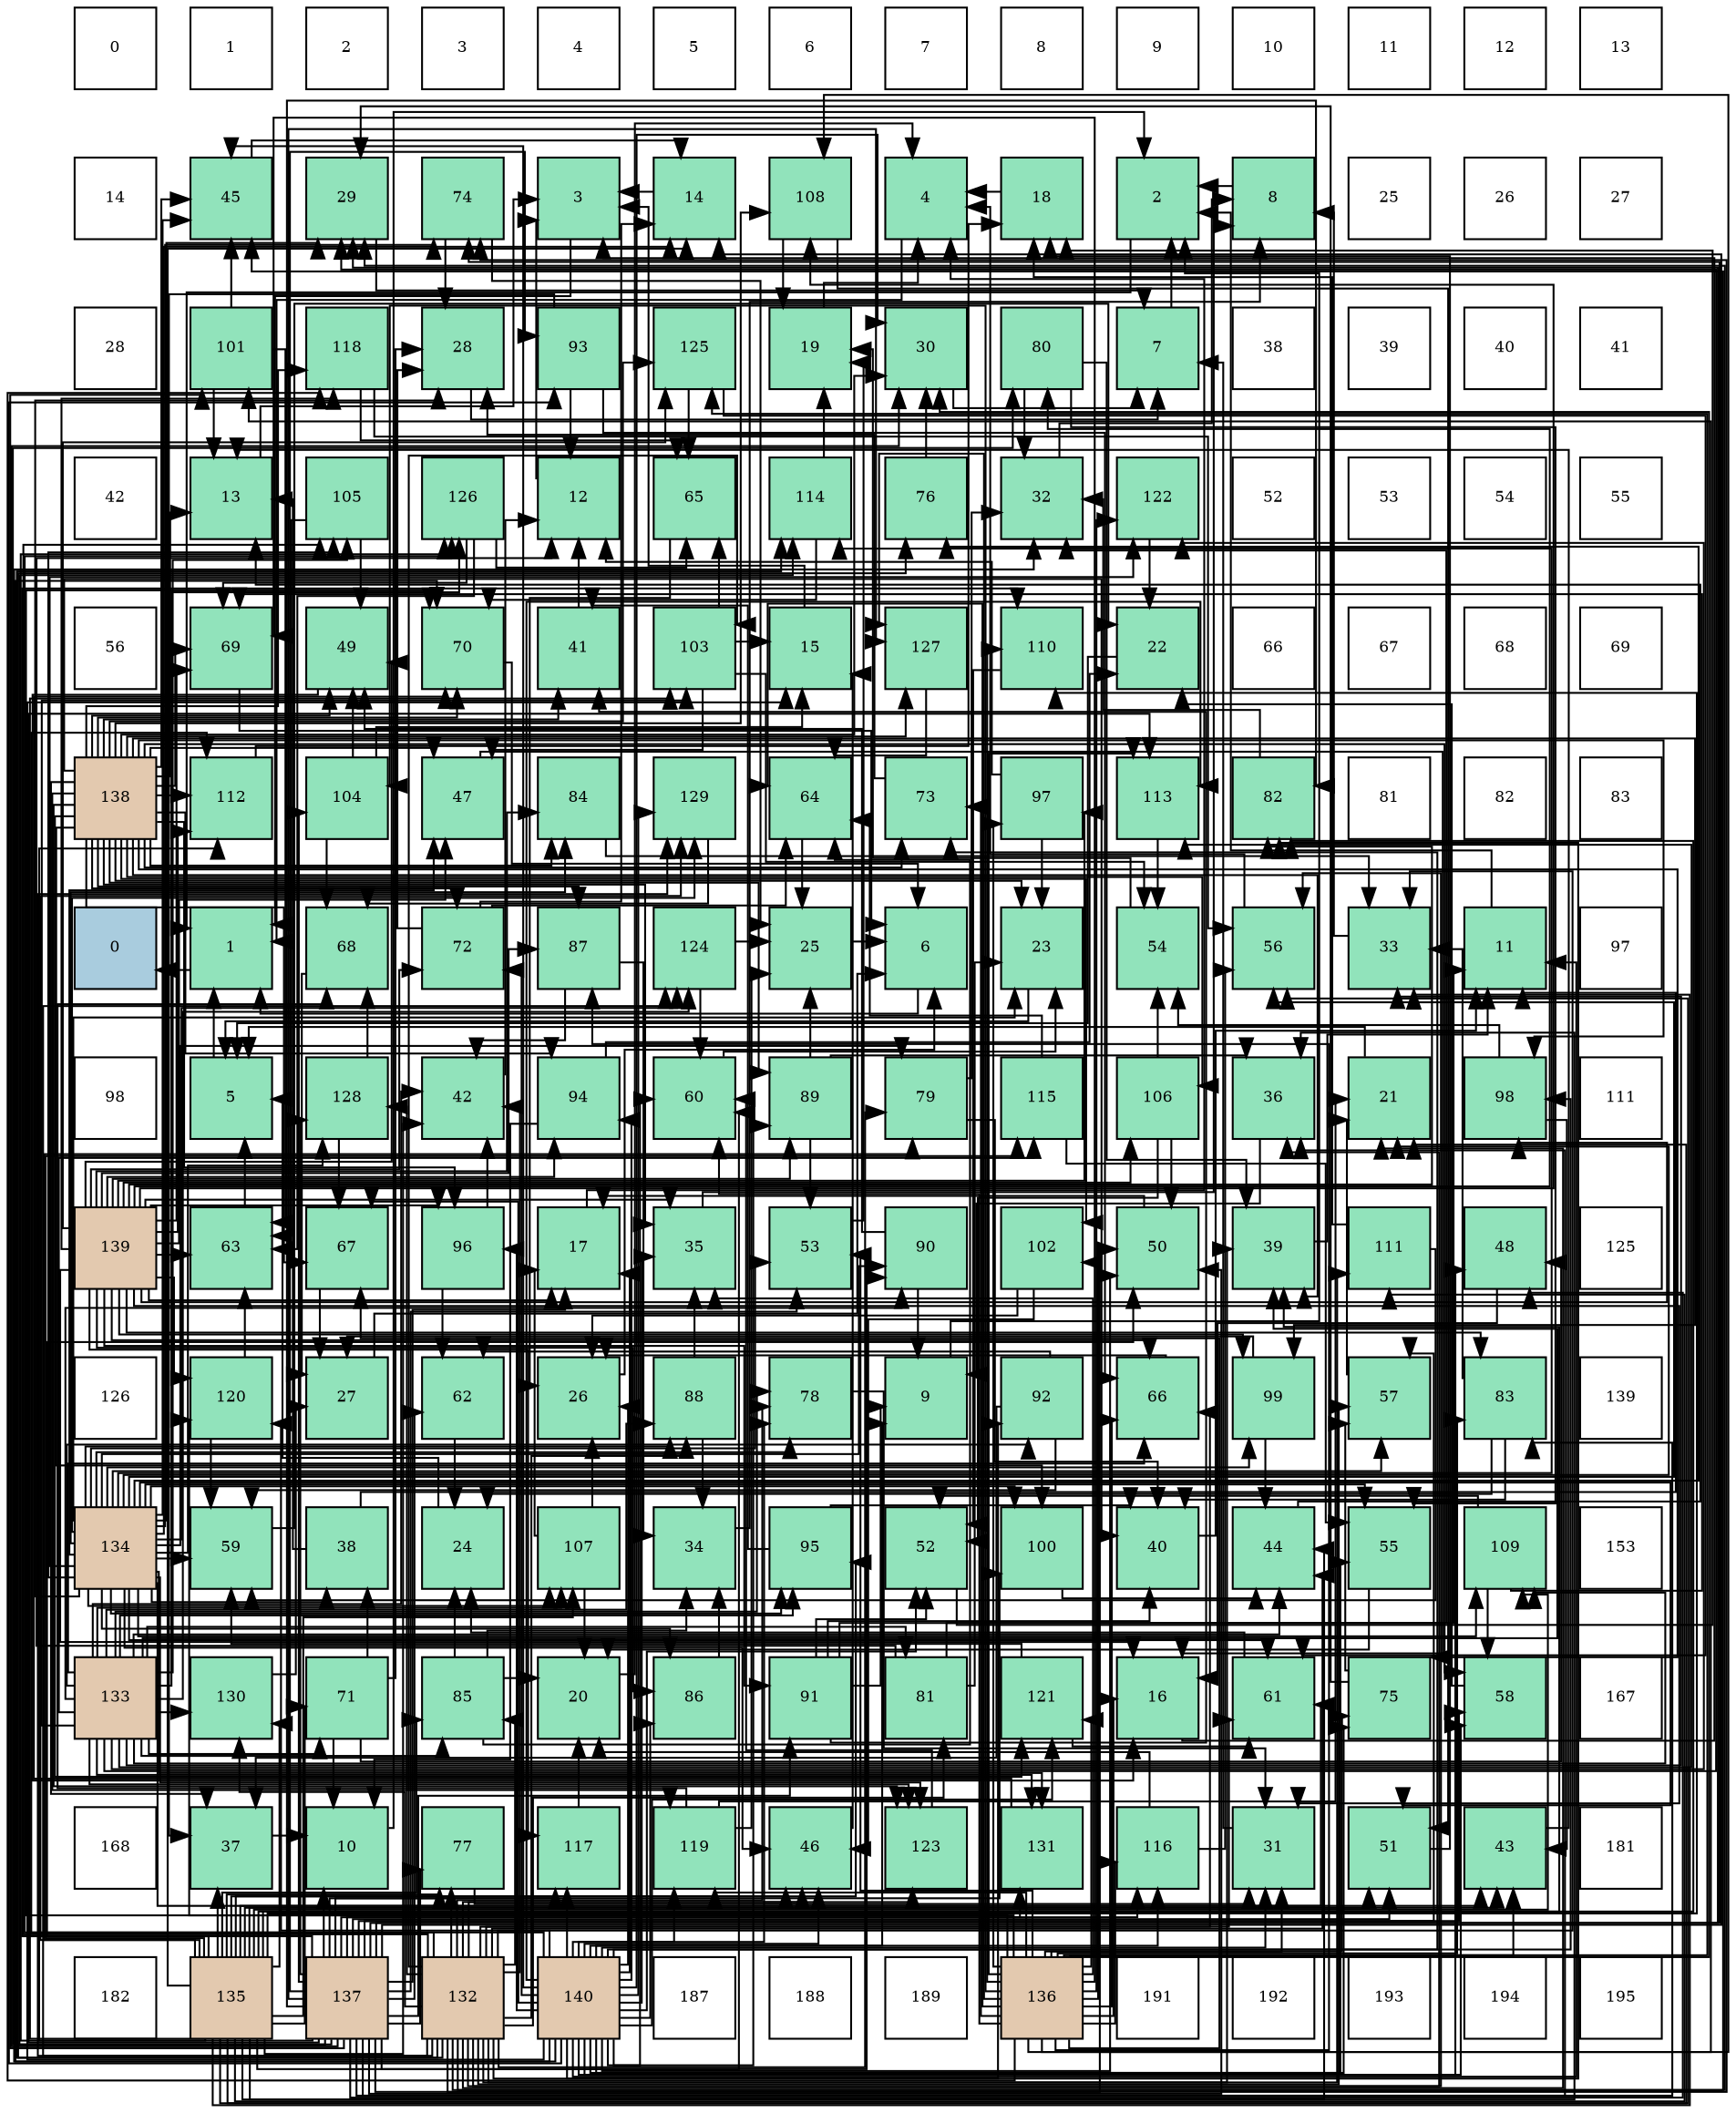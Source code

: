 digraph layout{
 rankdir=TB;
 splines=ortho;
 node [style=filled shape=square fixedsize=true width=0.6];
0[label="0", fontsize=8, fillcolor="#ffffff"];
1[label="1", fontsize=8, fillcolor="#ffffff"];
2[label="2", fontsize=8, fillcolor="#ffffff"];
3[label="3", fontsize=8, fillcolor="#ffffff"];
4[label="4", fontsize=8, fillcolor="#ffffff"];
5[label="5", fontsize=8, fillcolor="#ffffff"];
6[label="6", fontsize=8, fillcolor="#ffffff"];
7[label="7", fontsize=8, fillcolor="#ffffff"];
8[label="8", fontsize=8, fillcolor="#ffffff"];
9[label="9", fontsize=8, fillcolor="#ffffff"];
10[label="10", fontsize=8, fillcolor="#ffffff"];
11[label="11", fontsize=8, fillcolor="#ffffff"];
12[label="12", fontsize=8, fillcolor="#ffffff"];
13[label="13", fontsize=8, fillcolor="#ffffff"];
14[label="14", fontsize=8, fillcolor="#ffffff"];
15[label="45", fontsize=8, fillcolor="#91e3bb"];
16[label="29", fontsize=8, fillcolor="#91e3bb"];
17[label="74", fontsize=8, fillcolor="#91e3bb"];
18[label="3", fontsize=8, fillcolor="#91e3bb"];
19[label="14", fontsize=8, fillcolor="#91e3bb"];
20[label="108", fontsize=8, fillcolor="#91e3bb"];
21[label="4", fontsize=8, fillcolor="#91e3bb"];
22[label="18", fontsize=8, fillcolor="#91e3bb"];
23[label="2", fontsize=8, fillcolor="#91e3bb"];
24[label="8", fontsize=8, fillcolor="#91e3bb"];
25[label="25", fontsize=8, fillcolor="#ffffff"];
26[label="26", fontsize=8, fillcolor="#ffffff"];
27[label="27", fontsize=8, fillcolor="#ffffff"];
28[label="28", fontsize=8, fillcolor="#ffffff"];
29[label="101", fontsize=8, fillcolor="#91e3bb"];
30[label="118", fontsize=8, fillcolor="#91e3bb"];
31[label="28", fontsize=8, fillcolor="#91e3bb"];
32[label="93", fontsize=8, fillcolor="#91e3bb"];
33[label="125", fontsize=8, fillcolor="#91e3bb"];
34[label="19", fontsize=8, fillcolor="#91e3bb"];
35[label="30", fontsize=8, fillcolor="#91e3bb"];
36[label="80", fontsize=8, fillcolor="#91e3bb"];
37[label="7", fontsize=8, fillcolor="#91e3bb"];
38[label="38", fontsize=8, fillcolor="#ffffff"];
39[label="39", fontsize=8, fillcolor="#ffffff"];
40[label="40", fontsize=8, fillcolor="#ffffff"];
41[label="41", fontsize=8, fillcolor="#ffffff"];
42[label="42", fontsize=8, fillcolor="#ffffff"];
43[label="13", fontsize=8, fillcolor="#91e3bb"];
44[label="105", fontsize=8, fillcolor="#91e3bb"];
45[label="126", fontsize=8, fillcolor="#91e3bb"];
46[label="12", fontsize=8, fillcolor="#91e3bb"];
47[label="65", fontsize=8, fillcolor="#91e3bb"];
48[label="114", fontsize=8, fillcolor="#91e3bb"];
49[label="76", fontsize=8, fillcolor="#91e3bb"];
50[label="32", fontsize=8, fillcolor="#91e3bb"];
51[label="122", fontsize=8, fillcolor="#91e3bb"];
52[label="52", fontsize=8, fillcolor="#ffffff"];
53[label="53", fontsize=8, fillcolor="#ffffff"];
54[label="54", fontsize=8, fillcolor="#ffffff"];
55[label="55", fontsize=8, fillcolor="#ffffff"];
56[label="56", fontsize=8, fillcolor="#ffffff"];
57[label="69", fontsize=8, fillcolor="#91e3bb"];
58[label="49", fontsize=8, fillcolor="#91e3bb"];
59[label="70", fontsize=8, fillcolor="#91e3bb"];
60[label="41", fontsize=8, fillcolor="#91e3bb"];
61[label="103", fontsize=8, fillcolor="#91e3bb"];
62[label="15", fontsize=8, fillcolor="#91e3bb"];
63[label="127", fontsize=8, fillcolor="#91e3bb"];
64[label="110", fontsize=8, fillcolor="#91e3bb"];
65[label="22", fontsize=8, fillcolor="#91e3bb"];
66[label="66", fontsize=8, fillcolor="#ffffff"];
67[label="67", fontsize=8, fillcolor="#ffffff"];
68[label="68", fontsize=8, fillcolor="#ffffff"];
69[label="69", fontsize=8, fillcolor="#ffffff"];
70[label="138", fontsize=8, fillcolor="#e3c9af"];
71[label="112", fontsize=8, fillcolor="#91e3bb"];
72[label="104", fontsize=8, fillcolor="#91e3bb"];
73[label="47", fontsize=8, fillcolor="#91e3bb"];
74[label="84", fontsize=8, fillcolor="#91e3bb"];
75[label="129", fontsize=8, fillcolor="#91e3bb"];
76[label="64", fontsize=8, fillcolor="#91e3bb"];
77[label="73", fontsize=8, fillcolor="#91e3bb"];
78[label="97", fontsize=8, fillcolor="#91e3bb"];
79[label="113", fontsize=8, fillcolor="#91e3bb"];
80[label="82", fontsize=8, fillcolor="#91e3bb"];
81[label="81", fontsize=8, fillcolor="#ffffff"];
82[label="82", fontsize=8, fillcolor="#ffffff"];
83[label="83", fontsize=8, fillcolor="#ffffff"];
84[label="0", fontsize=8, fillcolor="#a9ccde"];
85[label="1", fontsize=8, fillcolor="#91e3bb"];
86[label="68", fontsize=8, fillcolor="#91e3bb"];
87[label="72", fontsize=8, fillcolor="#91e3bb"];
88[label="87", fontsize=8, fillcolor="#91e3bb"];
89[label="124", fontsize=8, fillcolor="#91e3bb"];
90[label="25", fontsize=8, fillcolor="#91e3bb"];
91[label="6", fontsize=8, fillcolor="#91e3bb"];
92[label="23", fontsize=8, fillcolor="#91e3bb"];
93[label="54", fontsize=8, fillcolor="#91e3bb"];
94[label="56", fontsize=8, fillcolor="#91e3bb"];
95[label="33", fontsize=8, fillcolor="#91e3bb"];
96[label="11", fontsize=8, fillcolor="#91e3bb"];
97[label="97", fontsize=8, fillcolor="#ffffff"];
98[label="98", fontsize=8, fillcolor="#ffffff"];
99[label="5", fontsize=8, fillcolor="#91e3bb"];
100[label="128", fontsize=8, fillcolor="#91e3bb"];
101[label="42", fontsize=8, fillcolor="#91e3bb"];
102[label="94", fontsize=8, fillcolor="#91e3bb"];
103[label="60", fontsize=8, fillcolor="#91e3bb"];
104[label="89", fontsize=8, fillcolor="#91e3bb"];
105[label="79", fontsize=8, fillcolor="#91e3bb"];
106[label="115", fontsize=8, fillcolor="#91e3bb"];
107[label="106", fontsize=8, fillcolor="#91e3bb"];
108[label="36", fontsize=8, fillcolor="#91e3bb"];
109[label="21", fontsize=8, fillcolor="#91e3bb"];
110[label="98", fontsize=8, fillcolor="#91e3bb"];
111[label="111", fontsize=8, fillcolor="#ffffff"];
112[label="139", fontsize=8, fillcolor="#e3c9af"];
113[label="63", fontsize=8, fillcolor="#91e3bb"];
114[label="67", fontsize=8, fillcolor="#91e3bb"];
115[label="96", fontsize=8, fillcolor="#91e3bb"];
116[label="17", fontsize=8, fillcolor="#91e3bb"];
117[label="35", fontsize=8, fillcolor="#91e3bb"];
118[label="53", fontsize=8, fillcolor="#91e3bb"];
119[label="90", fontsize=8, fillcolor="#91e3bb"];
120[label="102", fontsize=8, fillcolor="#91e3bb"];
121[label="50", fontsize=8, fillcolor="#91e3bb"];
122[label="39", fontsize=8, fillcolor="#91e3bb"];
123[label="111", fontsize=8, fillcolor="#91e3bb"];
124[label="48", fontsize=8, fillcolor="#91e3bb"];
125[label="125", fontsize=8, fillcolor="#ffffff"];
126[label="126", fontsize=8, fillcolor="#ffffff"];
127[label="120", fontsize=8, fillcolor="#91e3bb"];
128[label="27", fontsize=8, fillcolor="#91e3bb"];
129[label="62", fontsize=8, fillcolor="#91e3bb"];
130[label="26", fontsize=8, fillcolor="#91e3bb"];
131[label="88", fontsize=8, fillcolor="#91e3bb"];
132[label="78", fontsize=8, fillcolor="#91e3bb"];
133[label="9", fontsize=8, fillcolor="#91e3bb"];
134[label="92", fontsize=8, fillcolor="#91e3bb"];
135[label="66", fontsize=8, fillcolor="#91e3bb"];
136[label="99", fontsize=8, fillcolor="#91e3bb"];
137[label="57", fontsize=8, fillcolor="#91e3bb"];
138[label="83", fontsize=8, fillcolor="#91e3bb"];
139[label="139", fontsize=8, fillcolor="#ffffff"];
140[label="134", fontsize=8, fillcolor="#e3c9af"];
141[label="59", fontsize=8, fillcolor="#91e3bb"];
142[label="38", fontsize=8, fillcolor="#91e3bb"];
143[label="24", fontsize=8, fillcolor="#91e3bb"];
144[label="107", fontsize=8, fillcolor="#91e3bb"];
145[label="34", fontsize=8, fillcolor="#91e3bb"];
146[label="95", fontsize=8, fillcolor="#91e3bb"];
147[label="52", fontsize=8, fillcolor="#91e3bb"];
148[label="100", fontsize=8, fillcolor="#91e3bb"];
149[label="40", fontsize=8, fillcolor="#91e3bb"];
150[label="44", fontsize=8, fillcolor="#91e3bb"];
151[label="55", fontsize=8, fillcolor="#91e3bb"];
152[label="109", fontsize=8, fillcolor="#91e3bb"];
153[label="153", fontsize=8, fillcolor="#ffffff"];
154[label="133", fontsize=8, fillcolor="#e3c9af"];
155[label="130", fontsize=8, fillcolor="#91e3bb"];
156[label="71", fontsize=8, fillcolor="#91e3bb"];
157[label="85", fontsize=8, fillcolor="#91e3bb"];
158[label="20", fontsize=8, fillcolor="#91e3bb"];
159[label="86", fontsize=8, fillcolor="#91e3bb"];
160[label="91", fontsize=8, fillcolor="#91e3bb"];
161[label="81", fontsize=8, fillcolor="#91e3bb"];
162[label="121", fontsize=8, fillcolor="#91e3bb"];
163[label="16", fontsize=8, fillcolor="#91e3bb"];
164[label="61", fontsize=8, fillcolor="#91e3bb"];
165[label="75", fontsize=8, fillcolor="#91e3bb"];
166[label="58", fontsize=8, fillcolor="#91e3bb"];
167[label="167", fontsize=8, fillcolor="#ffffff"];
168[label="168", fontsize=8, fillcolor="#ffffff"];
169[label="37", fontsize=8, fillcolor="#91e3bb"];
170[label="10", fontsize=8, fillcolor="#91e3bb"];
171[label="77", fontsize=8, fillcolor="#91e3bb"];
172[label="117", fontsize=8, fillcolor="#91e3bb"];
173[label="119", fontsize=8, fillcolor="#91e3bb"];
174[label="46", fontsize=8, fillcolor="#91e3bb"];
175[label="123", fontsize=8, fillcolor="#91e3bb"];
176[label="131", fontsize=8, fillcolor="#91e3bb"];
177[label="116", fontsize=8, fillcolor="#91e3bb"];
178[label="31", fontsize=8, fillcolor="#91e3bb"];
179[label="51", fontsize=8, fillcolor="#91e3bb"];
180[label="43", fontsize=8, fillcolor="#91e3bb"];
181[label="181", fontsize=8, fillcolor="#ffffff"];
182[label="182", fontsize=8, fillcolor="#ffffff"];
183[label="135", fontsize=8, fillcolor="#e3c9af"];
184[label="137", fontsize=8, fillcolor="#e3c9af"];
185[label="132", fontsize=8, fillcolor="#e3c9af"];
186[label="140", fontsize=8, fillcolor="#e3c9af"];
187[label="187", fontsize=8, fillcolor="#ffffff"];
188[label="188", fontsize=8, fillcolor="#ffffff"];
189[label="189", fontsize=8, fillcolor="#ffffff"];
190[label="136", fontsize=8, fillcolor="#e3c9af"];
191[label="191", fontsize=8, fillcolor="#ffffff"];
192[label="192", fontsize=8, fillcolor="#ffffff"];
193[label="193", fontsize=8, fillcolor="#ffffff"];
194[label="194", fontsize=8, fillcolor="#ffffff"];
195[label="195", fontsize=8, fillcolor="#ffffff"];
edge [constraint=false, style=vis];85 -> 84;
23 -> 85;
18 -> 85;
21 -> 85;
99 -> 85;
91 -> 85;
37 -> 23;
24 -> 23;
133 -> 23;
170 -> 23;
96 -> 23;
46 -> 18;
43 -> 18;
19 -> 18;
62 -> 18;
163 -> 18;
116 -> 21;
22 -> 21;
34 -> 21;
158 -> 21;
109 -> 99;
65 -> 99;
92 -> 99;
143 -> 99;
90 -> 91;
130 -> 91;
128 -> 91;
31 -> 37;
16 -> 37;
35 -> 37;
178 -> 37;
50 -> 24;
95 -> 24;
145 -> 24;
117 -> 24;
108 -> 133;
169 -> 170;
142 -> 96;
142 -> 43;
122 -> 96;
149 -> 96;
60 -> 46;
101 -> 46;
180 -> 43;
150 -> 43;
15 -> 19;
174 -> 62;
73 -> 163;
124 -> 163;
58 -> 163;
121 -> 116;
179 -> 22;
147 -> 22;
118 -> 34;
93 -> 34;
151 -> 158;
94 -> 21;
137 -> 109;
166 -> 65;
141 -> 65;
103 -> 92;
164 -> 143;
129 -> 143;
113 -> 99;
76 -> 90;
47 -> 130;
135 -> 130;
114 -> 128;
86 -> 128;
57 -> 91;
59 -> 91;
156 -> 170;
156 -> 31;
156 -> 142;
156 -> 124;
87 -> 19;
87 -> 31;
87 -> 76;
77 -> 31;
17 -> 90;
17 -> 31;
165 -> 16;
165 -> 137;
49 -> 35;
171 -> 178;
132 -> 178;
105 -> 50;
105 -> 149;
36 -> 50;
36 -> 122;
36 -> 151;
161 -> 46;
161 -> 92;
161 -> 50;
80 -> 50;
138 -> 143;
138 -> 95;
138 -> 149;
74 -> 95;
157 -> 158;
157 -> 143;
157 -> 145;
157 -> 76;
159 -> 145;
88 -> 145;
88 -> 101;
131 -> 145;
131 -> 117;
104 -> 90;
104 -> 108;
104 -> 118;
119 -> 133;
119 -> 58;
160 -> 133;
160 -> 96;
160 -> 149;
160 -> 60;
160 -> 147;
134 -> 169;
134 -> 141;
134 -> 129;
32 -> 46;
32 -> 169;
32 -> 135;
102 -> 170;
102 -> 65;
146 -> 149;
146 -> 60;
115 -> 101;
115 -> 129;
78 -> 46;
78 -> 92;
110 -> 180;
110 -> 93;
136 -> 128;
136 -> 150;
148 -> 150;
29 -> 43;
29 -> 15;
29 -> 113;
120 -> 130;
120 -> 174;
61 -> 62;
61 -> 73;
61 -> 93;
61 -> 47;
72 -> 62;
72 -> 58;
72 -> 86;
44 -> 58;
44 -> 113;
107 -> 121;
107 -> 147;
107 -> 93;
144 -> 116;
144 -> 158;
144 -> 130;
20 -> 34;
20 -> 179;
152 -> 147;
152 -> 166;
152 -> 57;
64 -> 147;
123 -> 22;
123 -> 141;
71 -> 22;
79 -> 93;
48 -> 34;
48 -> 59;
106 -> 151;
106 -> 76;
177 -> 158;
177 -> 94;
172 -> 158;
30 -> 94;
30 -> 47;
173 -> 109;
173 -> 90;
173 -> 86;
127 -> 141;
127 -> 113;
162 -> 141;
162 -> 164;
51 -> 65;
175 -> 103;
89 -> 90;
89 -> 103;
33 -> 164;
33 -> 47;
45 -> 113;
45 -> 47;
45 -> 57;
63 -> 76;
100 -> 114;
100 -> 86;
75 -> 86;
155 -> 128;
176 -> 59;
185 -> 109;
185 -> 16;
185 -> 95;
185 -> 108;
185 -> 122;
185 -> 101;
185 -> 150;
185 -> 15;
185 -> 174;
185 -> 94;
185 -> 137;
185 -> 164;
185 -> 135;
185 -> 17;
185 -> 49;
185 -> 171;
185 -> 132;
185 -> 105;
185 -> 161;
185 -> 157;
185 -> 131;
185 -> 134;
185 -> 61;
185 -> 44;
185 -> 123;
185 -> 48;
185 -> 175;
185 -> 89;
185 -> 45;
185 -> 100;
185 -> 75;
185 -> 155;
154 -> 16;
154 -> 95;
154 -> 122;
154 -> 101;
154 -> 150;
154 -> 135;
154 -> 156;
154 -> 132;
154 -> 161;
154 -> 157;
154 -> 131;
154 -> 119;
154 -> 134;
154 -> 146;
154 -> 61;
154 -> 44;
154 -> 144;
154 -> 152;
154 -> 79;
154 -> 106;
154 -> 51;
154 -> 175;
154 -> 89;
154 -> 45;
154 -> 155;
154 -> 176;
140 -> 19;
140 -> 109;
140 -> 92;
140 -> 31;
140 -> 16;
140 -> 142;
140 -> 180;
140 -> 15;
140 -> 174;
140 -> 73;
140 -> 179;
140 -> 118;
140 -> 151;
140 -> 94;
140 -> 137;
140 -> 141;
140 -> 164;
140 -> 17;
140 -> 49;
140 -> 132;
140 -> 105;
140 -> 74;
140 -> 159;
140 -> 131;
140 -> 119;
140 -> 146;
140 -> 136;
140 -> 148;
140 -> 44;
140 -> 144;
140 -> 152;
140 -> 48;
140 -> 51;
140 -> 175;
140 -> 89;
140 -> 100;
140 -> 75;
140 -> 176;
183 -> 19;
183 -> 109;
183 -> 95;
183 -> 108;
183 -> 169;
183 -> 122;
183 -> 101;
183 -> 180;
183 -> 150;
183 -> 174;
183 -> 121;
183 -> 179;
183 -> 94;
183 -> 164;
183 -> 156;
183 -> 171;
183 -> 105;
183 -> 80;
183 -> 157;
183 -> 119;
183 -> 146;
183 -> 61;
183 -> 144;
183 -> 152;
183 -> 64;
183 -> 123;
183 -> 106;
183 -> 45;
183 -> 75;
183 -> 155;
190 -> 163;
190 -> 35;
190 -> 178;
190 -> 117;
190 -> 180;
190 -> 121;
190 -> 118;
190 -> 103;
190 -> 76;
190 -> 135;
190 -> 114;
190 -> 57;
190 -> 59;
190 -> 77;
190 -> 165;
190 -> 138;
190 -> 88;
190 -> 78;
190 -> 29;
190 -> 72;
190 -> 20;
190 -> 64;
190 -> 79;
190 -> 177;
190 -> 30;
190 -> 173;
190 -> 127;
190 -> 162;
190 -> 51;
190 -> 33;
190 -> 63;
184 -> 170;
184 -> 19;
184 -> 116;
184 -> 16;
184 -> 35;
184 -> 108;
184 -> 124;
184 -> 121;
184 -> 179;
184 -> 118;
184 -> 137;
184 -> 166;
184 -> 103;
184 -> 129;
184 -> 17;
184 -> 171;
184 -> 36;
184 -> 80;
184 -> 138;
184 -> 160;
184 -> 32;
184 -> 148;
184 -> 29;
184 -> 120;
184 -> 72;
184 -> 64;
184 -> 71;
184 -> 79;
184 -> 48;
184 -> 177;
184 -> 172;
184 -> 63;
184 -> 100;
184 -> 176;
70 -> 43;
70 -> 92;
70 -> 35;
70 -> 117;
70 -> 169;
70 -> 122;
70 -> 149;
70 -> 60;
70 -> 15;
70 -> 73;
70 -> 58;
70 -> 166;
70 -> 114;
70 -> 57;
70 -> 59;
70 -> 87;
70 -> 77;
70 -> 165;
70 -> 74;
70 -> 88;
70 -> 104;
70 -> 102;
70 -> 115;
70 -> 110;
70 -> 136;
70 -> 148;
70 -> 120;
70 -> 107;
70 -> 20;
70 -> 71;
70 -> 30;
70 -> 173;
70 -> 162;
70 -> 175;
70 -> 33;
70 -> 63;
112 -> 163;
112 -> 116;
112 -> 178;
112 -> 117;
112 -> 73;
112 -> 58;
112 -> 113;
112 -> 135;
112 -> 57;
112 -> 87;
112 -> 36;
112 -> 80;
112 -> 138;
112 -> 74;
112 -> 159;
112 -> 88;
112 -> 104;
112 -> 160;
112 -> 102;
112 -> 115;
112 -> 78;
112 -> 110;
112 -> 136;
112 -> 107;
112 -> 20;
112 -> 71;
112 -> 172;
112 -> 30;
112 -> 127;
112 -> 33;
186 -> 133;
186 -> 96;
186 -> 62;
186 -> 116;
186 -> 130;
186 -> 35;
186 -> 178;
186 -> 50;
186 -> 117;
186 -> 15;
186 -> 174;
186 -> 124;
186 -> 121;
186 -> 147;
186 -> 151;
186 -> 166;
186 -> 103;
186 -> 114;
186 -> 59;
186 -> 87;
186 -> 77;
186 -> 165;
186 -> 132;
186 -> 80;
186 -> 159;
186 -> 104;
186 -> 32;
186 -> 102;
186 -> 115;
186 -> 110;
186 -> 71;
186 -> 79;
186 -> 177;
186 -> 172;
186 -> 173;
186 -> 127;
186 -> 162;
186 -> 75;
edge [constraint=true, style=invis];
0 -> 14 -> 28 -> 42 -> 56 -> 70 -> 84 -> 98 -> 112 -> 126 -> 140 -> 154 -> 168 -> 182;
1 -> 15 -> 29 -> 43 -> 57 -> 71 -> 85 -> 99 -> 113 -> 127 -> 141 -> 155 -> 169 -> 183;
2 -> 16 -> 30 -> 44 -> 58 -> 72 -> 86 -> 100 -> 114 -> 128 -> 142 -> 156 -> 170 -> 184;
3 -> 17 -> 31 -> 45 -> 59 -> 73 -> 87 -> 101 -> 115 -> 129 -> 143 -> 157 -> 171 -> 185;
4 -> 18 -> 32 -> 46 -> 60 -> 74 -> 88 -> 102 -> 116 -> 130 -> 144 -> 158 -> 172 -> 186;
5 -> 19 -> 33 -> 47 -> 61 -> 75 -> 89 -> 103 -> 117 -> 131 -> 145 -> 159 -> 173 -> 187;
6 -> 20 -> 34 -> 48 -> 62 -> 76 -> 90 -> 104 -> 118 -> 132 -> 146 -> 160 -> 174 -> 188;
7 -> 21 -> 35 -> 49 -> 63 -> 77 -> 91 -> 105 -> 119 -> 133 -> 147 -> 161 -> 175 -> 189;
8 -> 22 -> 36 -> 50 -> 64 -> 78 -> 92 -> 106 -> 120 -> 134 -> 148 -> 162 -> 176 -> 190;
9 -> 23 -> 37 -> 51 -> 65 -> 79 -> 93 -> 107 -> 121 -> 135 -> 149 -> 163 -> 177 -> 191;
10 -> 24 -> 38 -> 52 -> 66 -> 80 -> 94 -> 108 -> 122 -> 136 -> 150 -> 164 -> 178 -> 192;
11 -> 25 -> 39 -> 53 -> 67 -> 81 -> 95 -> 109 -> 123 -> 137 -> 151 -> 165 -> 179 -> 193;
12 -> 26 -> 40 -> 54 -> 68 -> 82 -> 96 -> 110 -> 124 -> 138 -> 152 -> 166 -> 180 -> 194;
13 -> 27 -> 41 -> 55 -> 69 -> 83 -> 97 -> 111 -> 125 -> 139 -> 153 -> 167 -> 181 -> 195;
rank = same {0 -> 1 -> 2 -> 3 -> 4 -> 5 -> 6 -> 7 -> 8 -> 9 -> 10 -> 11 -> 12 -> 13};
rank = same {14 -> 15 -> 16 -> 17 -> 18 -> 19 -> 20 -> 21 -> 22 -> 23 -> 24 -> 25 -> 26 -> 27};
rank = same {28 -> 29 -> 30 -> 31 -> 32 -> 33 -> 34 -> 35 -> 36 -> 37 -> 38 -> 39 -> 40 -> 41};
rank = same {42 -> 43 -> 44 -> 45 -> 46 -> 47 -> 48 -> 49 -> 50 -> 51 -> 52 -> 53 -> 54 -> 55};
rank = same {56 -> 57 -> 58 -> 59 -> 60 -> 61 -> 62 -> 63 -> 64 -> 65 -> 66 -> 67 -> 68 -> 69};
rank = same {70 -> 71 -> 72 -> 73 -> 74 -> 75 -> 76 -> 77 -> 78 -> 79 -> 80 -> 81 -> 82 -> 83};
rank = same {84 -> 85 -> 86 -> 87 -> 88 -> 89 -> 90 -> 91 -> 92 -> 93 -> 94 -> 95 -> 96 -> 97};
rank = same {98 -> 99 -> 100 -> 101 -> 102 -> 103 -> 104 -> 105 -> 106 -> 107 -> 108 -> 109 -> 110 -> 111};
rank = same {112 -> 113 -> 114 -> 115 -> 116 -> 117 -> 118 -> 119 -> 120 -> 121 -> 122 -> 123 -> 124 -> 125};
rank = same {126 -> 127 -> 128 -> 129 -> 130 -> 131 -> 132 -> 133 -> 134 -> 135 -> 136 -> 137 -> 138 -> 139};
rank = same {140 -> 141 -> 142 -> 143 -> 144 -> 145 -> 146 -> 147 -> 148 -> 149 -> 150 -> 151 -> 152 -> 153};
rank = same {154 -> 155 -> 156 -> 157 -> 158 -> 159 -> 160 -> 161 -> 162 -> 163 -> 164 -> 165 -> 166 -> 167};
rank = same {168 -> 169 -> 170 -> 171 -> 172 -> 173 -> 174 -> 175 -> 176 -> 177 -> 178 -> 179 -> 180 -> 181};
rank = same {182 -> 183 -> 184 -> 185 -> 186 -> 187 -> 188 -> 189 -> 190 -> 191 -> 192 -> 193 -> 194 -> 195};
}